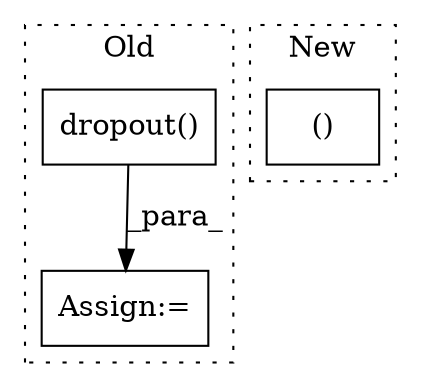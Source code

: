 digraph G {
subgraph cluster0 {
1 [label="dropout()" a="75" s="2261,2282" l="13,1" shape="box"];
3 [label="Assign:=" a="68" s="2343" l="3" shape="box"];
label = "Old";
style="dotted";
}
subgraph cluster1 {
2 [label="()" a="54" s="1334" l="15" shape="box"];
label = "New";
style="dotted";
}
1 -> 3 [label="_para_"];
}